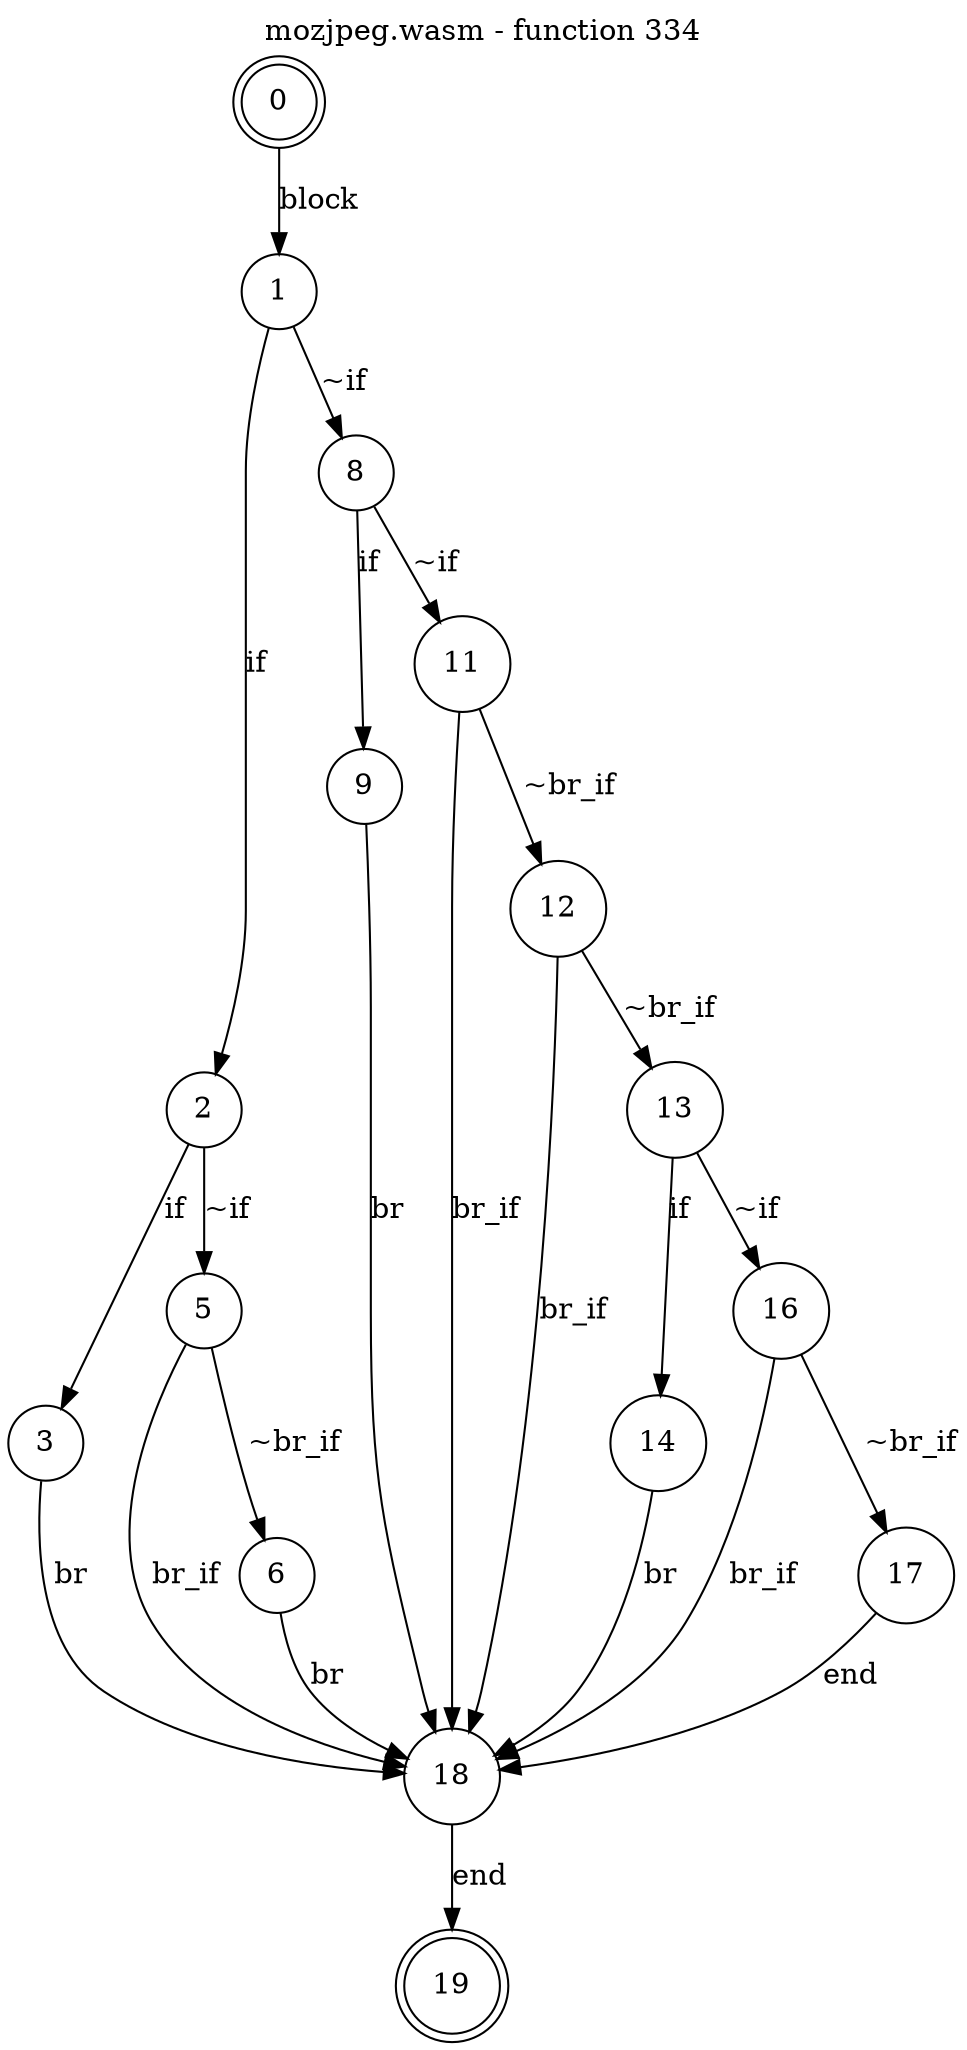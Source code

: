digraph finite_state_machine {
    label = "mozjpeg.wasm - function 334"
    labelloc =  t
    labelfontsize = 16
    labelfontcolor = black
    labelfontname = "Helvetica"
    node [shape = doublecircle]; 0 19;
    node [shape = circle];
    0 -> 1[label="block"];
    1 -> 2[label="if"];
    1 -> 8[label="~if"];
    2 -> 3[label="if"];
    2 -> 5[label="~if"];
    3 -> 18[label="br"];
    5 -> 6[label="~br_if"];
    5 -> 18[label="br_if"];
    6 -> 18[label="br"];
    8 -> 9[label="if"];
    8 -> 11[label="~if"];
    9 -> 18[label="br"];
    11 -> 12[label="~br_if"];
    11 -> 18[label="br_if"];
    12 -> 13[label="~br_if"];
    12 -> 18[label="br_if"];
    13 -> 14[label="if"];
    13 -> 16[label="~if"];
    14 -> 18[label="br"];
    16 -> 17[label="~br_if"];
    16 -> 18[label="br_if"];
    17 -> 18[label="end"];
    18 -> 19[label="end"];
}
